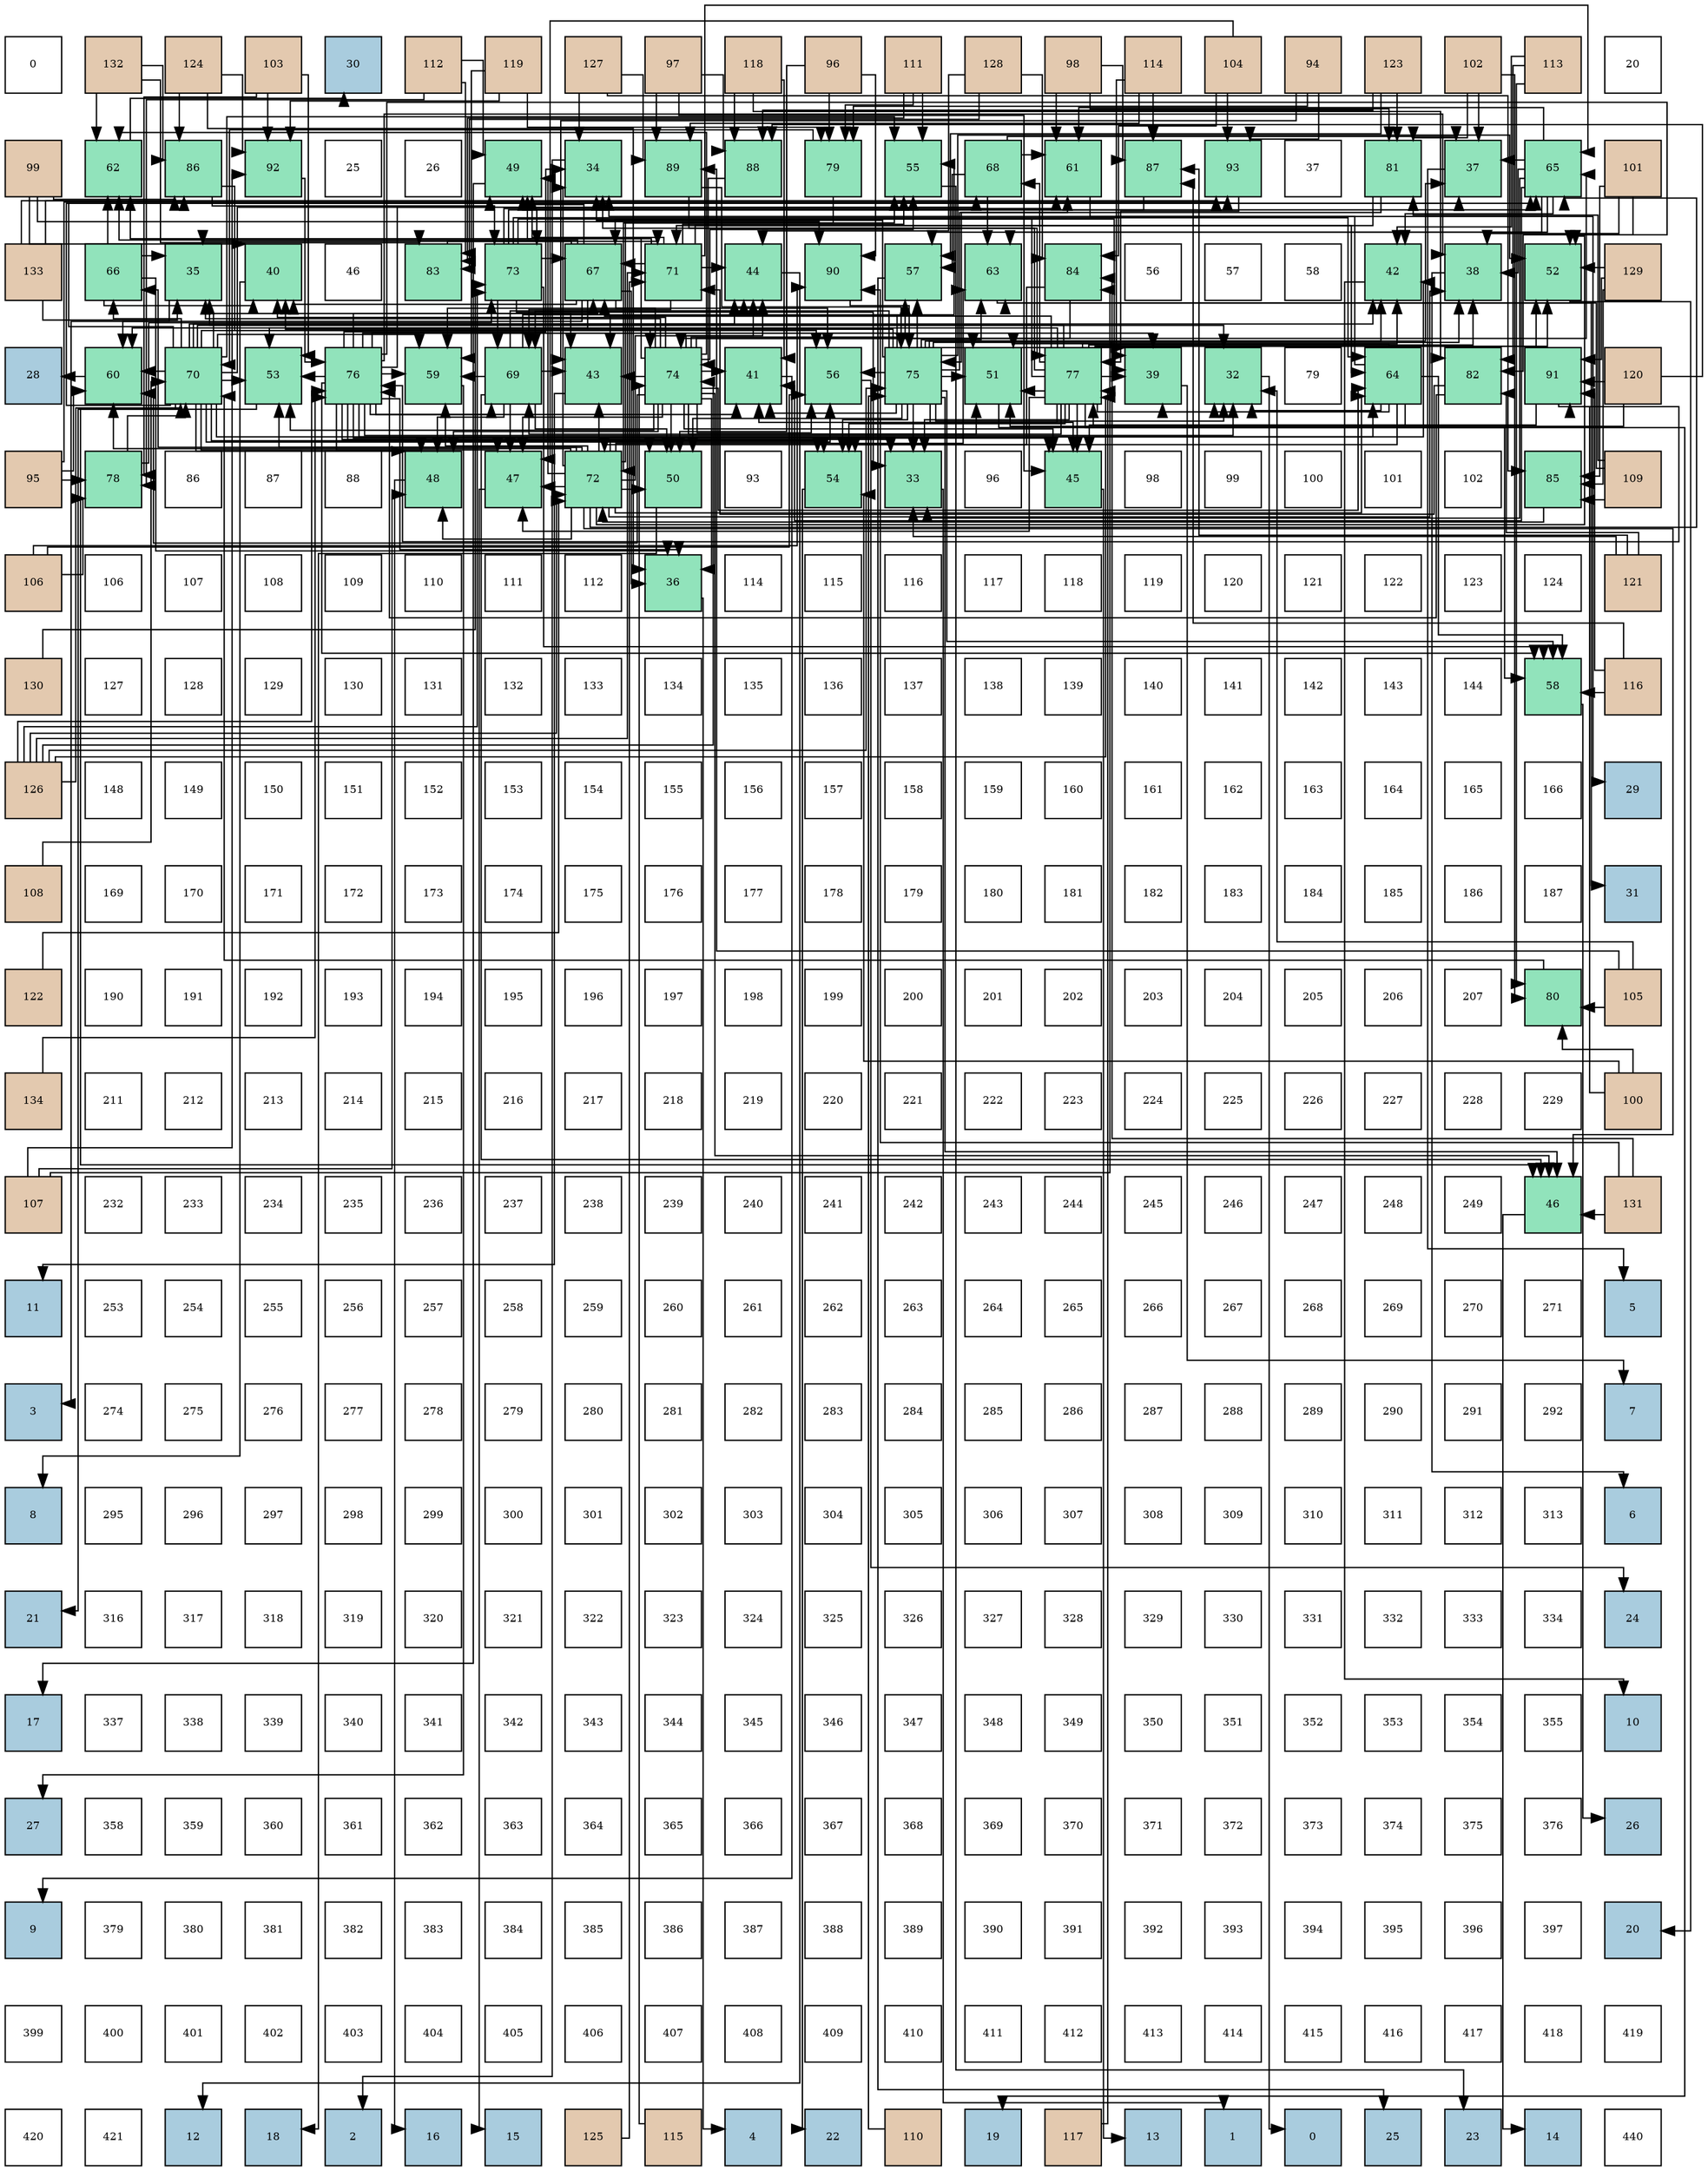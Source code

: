 digraph layout{
 rankdir=TB;
 splines=ortho;
 node [style=filled shape=square fixedsize=true width=0.6];
0[label="0", fontsize=8, fillcolor="#ffffff"];
1[label="132", fontsize=8, fillcolor="#e3c9af"];
2[label="124", fontsize=8, fillcolor="#e3c9af"];
3[label="103", fontsize=8, fillcolor="#e3c9af"];
4[label="30", fontsize=8, fillcolor="#a9ccde"];
5[label="112", fontsize=8, fillcolor="#e3c9af"];
6[label="119", fontsize=8, fillcolor="#e3c9af"];
7[label="127", fontsize=8, fillcolor="#e3c9af"];
8[label="97", fontsize=8, fillcolor="#e3c9af"];
9[label="118", fontsize=8, fillcolor="#e3c9af"];
10[label="96", fontsize=8, fillcolor="#e3c9af"];
11[label="111", fontsize=8, fillcolor="#e3c9af"];
12[label="128", fontsize=8, fillcolor="#e3c9af"];
13[label="98", fontsize=8, fillcolor="#e3c9af"];
14[label="114", fontsize=8, fillcolor="#e3c9af"];
15[label="104", fontsize=8, fillcolor="#e3c9af"];
16[label="94", fontsize=8, fillcolor="#e3c9af"];
17[label="123", fontsize=8, fillcolor="#e3c9af"];
18[label="102", fontsize=8, fillcolor="#e3c9af"];
19[label="113", fontsize=8, fillcolor="#e3c9af"];
20[label="20", fontsize=8, fillcolor="#ffffff"];
21[label="99", fontsize=8, fillcolor="#e3c9af"];
22[label="62", fontsize=8, fillcolor="#91e3bb"];
23[label="86", fontsize=8, fillcolor="#91e3bb"];
24[label="92", fontsize=8, fillcolor="#91e3bb"];
25[label="25", fontsize=8, fillcolor="#ffffff"];
26[label="26", fontsize=8, fillcolor="#ffffff"];
27[label="49", fontsize=8, fillcolor="#91e3bb"];
28[label="34", fontsize=8, fillcolor="#91e3bb"];
29[label="89", fontsize=8, fillcolor="#91e3bb"];
30[label="88", fontsize=8, fillcolor="#91e3bb"];
31[label="79", fontsize=8, fillcolor="#91e3bb"];
32[label="55", fontsize=8, fillcolor="#91e3bb"];
33[label="68", fontsize=8, fillcolor="#91e3bb"];
34[label="61", fontsize=8, fillcolor="#91e3bb"];
35[label="87", fontsize=8, fillcolor="#91e3bb"];
36[label="93", fontsize=8, fillcolor="#91e3bb"];
37[label="37", fontsize=8, fillcolor="#ffffff"];
38[label="81", fontsize=8, fillcolor="#91e3bb"];
39[label="37", fontsize=8, fillcolor="#91e3bb"];
40[label="65", fontsize=8, fillcolor="#91e3bb"];
41[label="101", fontsize=8, fillcolor="#e3c9af"];
42[label="133", fontsize=8, fillcolor="#e3c9af"];
43[label="66", fontsize=8, fillcolor="#91e3bb"];
44[label="35", fontsize=8, fillcolor="#91e3bb"];
45[label="40", fontsize=8, fillcolor="#91e3bb"];
46[label="46", fontsize=8, fillcolor="#ffffff"];
47[label="83", fontsize=8, fillcolor="#91e3bb"];
48[label="73", fontsize=8, fillcolor="#91e3bb"];
49[label="67", fontsize=8, fillcolor="#91e3bb"];
50[label="71", fontsize=8, fillcolor="#91e3bb"];
51[label="44", fontsize=8, fillcolor="#91e3bb"];
52[label="90", fontsize=8, fillcolor="#91e3bb"];
53[label="57", fontsize=8, fillcolor="#91e3bb"];
54[label="63", fontsize=8, fillcolor="#91e3bb"];
55[label="84", fontsize=8, fillcolor="#91e3bb"];
56[label="56", fontsize=8, fillcolor="#ffffff"];
57[label="57", fontsize=8, fillcolor="#ffffff"];
58[label="58", fontsize=8, fillcolor="#ffffff"];
59[label="42", fontsize=8, fillcolor="#91e3bb"];
60[label="38", fontsize=8, fillcolor="#91e3bb"];
61[label="52", fontsize=8, fillcolor="#91e3bb"];
62[label="129", fontsize=8, fillcolor="#e3c9af"];
63[label="28", fontsize=8, fillcolor="#a9ccde"];
64[label="60", fontsize=8, fillcolor="#91e3bb"];
65[label="70", fontsize=8, fillcolor="#91e3bb"];
66[label="53", fontsize=8, fillcolor="#91e3bb"];
67[label="76", fontsize=8, fillcolor="#91e3bb"];
68[label="59", fontsize=8, fillcolor="#91e3bb"];
69[label="69", fontsize=8, fillcolor="#91e3bb"];
70[label="43", fontsize=8, fillcolor="#91e3bb"];
71[label="74", fontsize=8, fillcolor="#91e3bb"];
72[label="41", fontsize=8, fillcolor="#91e3bb"];
73[label="56", fontsize=8, fillcolor="#91e3bb"];
74[label="75", fontsize=8, fillcolor="#91e3bb"];
75[label="51", fontsize=8, fillcolor="#91e3bb"];
76[label="77", fontsize=8, fillcolor="#91e3bb"];
77[label="39", fontsize=8, fillcolor="#91e3bb"];
78[label="32", fontsize=8, fillcolor="#91e3bb"];
79[label="79", fontsize=8, fillcolor="#ffffff"];
80[label="64", fontsize=8, fillcolor="#91e3bb"];
81[label="82", fontsize=8, fillcolor="#91e3bb"];
82[label="91", fontsize=8, fillcolor="#91e3bb"];
83[label="120", fontsize=8, fillcolor="#e3c9af"];
84[label="95", fontsize=8, fillcolor="#e3c9af"];
85[label="78", fontsize=8, fillcolor="#91e3bb"];
86[label="86", fontsize=8, fillcolor="#ffffff"];
87[label="87", fontsize=8, fillcolor="#ffffff"];
88[label="88", fontsize=8, fillcolor="#ffffff"];
89[label="48", fontsize=8, fillcolor="#91e3bb"];
90[label="47", fontsize=8, fillcolor="#91e3bb"];
91[label="72", fontsize=8, fillcolor="#91e3bb"];
92[label="50", fontsize=8, fillcolor="#91e3bb"];
93[label="93", fontsize=8, fillcolor="#ffffff"];
94[label="54", fontsize=8, fillcolor="#91e3bb"];
95[label="33", fontsize=8, fillcolor="#91e3bb"];
96[label="96", fontsize=8, fillcolor="#ffffff"];
97[label="45", fontsize=8, fillcolor="#91e3bb"];
98[label="98", fontsize=8, fillcolor="#ffffff"];
99[label="99", fontsize=8, fillcolor="#ffffff"];
100[label="100", fontsize=8, fillcolor="#ffffff"];
101[label="101", fontsize=8, fillcolor="#ffffff"];
102[label="102", fontsize=8, fillcolor="#ffffff"];
103[label="85", fontsize=8, fillcolor="#91e3bb"];
104[label="109", fontsize=8, fillcolor="#e3c9af"];
105[label="106", fontsize=8, fillcolor="#e3c9af"];
106[label="106", fontsize=8, fillcolor="#ffffff"];
107[label="107", fontsize=8, fillcolor="#ffffff"];
108[label="108", fontsize=8, fillcolor="#ffffff"];
109[label="109", fontsize=8, fillcolor="#ffffff"];
110[label="110", fontsize=8, fillcolor="#ffffff"];
111[label="111", fontsize=8, fillcolor="#ffffff"];
112[label="112", fontsize=8, fillcolor="#ffffff"];
113[label="36", fontsize=8, fillcolor="#91e3bb"];
114[label="114", fontsize=8, fillcolor="#ffffff"];
115[label="115", fontsize=8, fillcolor="#ffffff"];
116[label="116", fontsize=8, fillcolor="#ffffff"];
117[label="117", fontsize=8, fillcolor="#ffffff"];
118[label="118", fontsize=8, fillcolor="#ffffff"];
119[label="119", fontsize=8, fillcolor="#ffffff"];
120[label="120", fontsize=8, fillcolor="#ffffff"];
121[label="121", fontsize=8, fillcolor="#ffffff"];
122[label="122", fontsize=8, fillcolor="#ffffff"];
123[label="123", fontsize=8, fillcolor="#ffffff"];
124[label="124", fontsize=8, fillcolor="#ffffff"];
125[label="121", fontsize=8, fillcolor="#e3c9af"];
126[label="130", fontsize=8, fillcolor="#e3c9af"];
127[label="127", fontsize=8, fillcolor="#ffffff"];
128[label="128", fontsize=8, fillcolor="#ffffff"];
129[label="129", fontsize=8, fillcolor="#ffffff"];
130[label="130", fontsize=8, fillcolor="#ffffff"];
131[label="131", fontsize=8, fillcolor="#ffffff"];
132[label="132", fontsize=8, fillcolor="#ffffff"];
133[label="133", fontsize=8, fillcolor="#ffffff"];
134[label="134", fontsize=8, fillcolor="#ffffff"];
135[label="135", fontsize=8, fillcolor="#ffffff"];
136[label="136", fontsize=8, fillcolor="#ffffff"];
137[label="137", fontsize=8, fillcolor="#ffffff"];
138[label="138", fontsize=8, fillcolor="#ffffff"];
139[label="139", fontsize=8, fillcolor="#ffffff"];
140[label="140", fontsize=8, fillcolor="#ffffff"];
141[label="141", fontsize=8, fillcolor="#ffffff"];
142[label="142", fontsize=8, fillcolor="#ffffff"];
143[label="143", fontsize=8, fillcolor="#ffffff"];
144[label="144", fontsize=8, fillcolor="#ffffff"];
145[label="58", fontsize=8, fillcolor="#91e3bb"];
146[label="116", fontsize=8, fillcolor="#e3c9af"];
147[label="126", fontsize=8, fillcolor="#e3c9af"];
148[label="148", fontsize=8, fillcolor="#ffffff"];
149[label="149", fontsize=8, fillcolor="#ffffff"];
150[label="150", fontsize=8, fillcolor="#ffffff"];
151[label="151", fontsize=8, fillcolor="#ffffff"];
152[label="152", fontsize=8, fillcolor="#ffffff"];
153[label="153", fontsize=8, fillcolor="#ffffff"];
154[label="154", fontsize=8, fillcolor="#ffffff"];
155[label="155", fontsize=8, fillcolor="#ffffff"];
156[label="156", fontsize=8, fillcolor="#ffffff"];
157[label="157", fontsize=8, fillcolor="#ffffff"];
158[label="158", fontsize=8, fillcolor="#ffffff"];
159[label="159", fontsize=8, fillcolor="#ffffff"];
160[label="160", fontsize=8, fillcolor="#ffffff"];
161[label="161", fontsize=8, fillcolor="#ffffff"];
162[label="162", fontsize=8, fillcolor="#ffffff"];
163[label="163", fontsize=8, fillcolor="#ffffff"];
164[label="164", fontsize=8, fillcolor="#ffffff"];
165[label="165", fontsize=8, fillcolor="#ffffff"];
166[label="166", fontsize=8, fillcolor="#ffffff"];
167[label="29", fontsize=8, fillcolor="#a9ccde"];
168[label="108", fontsize=8, fillcolor="#e3c9af"];
169[label="169", fontsize=8, fillcolor="#ffffff"];
170[label="170", fontsize=8, fillcolor="#ffffff"];
171[label="171", fontsize=8, fillcolor="#ffffff"];
172[label="172", fontsize=8, fillcolor="#ffffff"];
173[label="173", fontsize=8, fillcolor="#ffffff"];
174[label="174", fontsize=8, fillcolor="#ffffff"];
175[label="175", fontsize=8, fillcolor="#ffffff"];
176[label="176", fontsize=8, fillcolor="#ffffff"];
177[label="177", fontsize=8, fillcolor="#ffffff"];
178[label="178", fontsize=8, fillcolor="#ffffff"];
179[label="179", fontsize=8, fillcolor="#ffffff"];
180[label="180", fontsize=8, fillcolor="#ffffff"];
181[label="181", fontsize=8, fillcolor="#ffffff"];
182[label="182", fontsize=8, fillcolor="#ffffff"];
183[label="183", fontsize=8, fillcolor="#ffffff"];
184[label="184", fontsize=8, fillcolor="#ffffff"];
185[label="185", fontsize=8, fillcolor="#ffffff"];
186[label="186", fontsize=8, fillcolor="#ffffff"];
187[label="187", fontsize=8, fillcolor="#ffffff"];
188[label="31", fontsize=8, fillcolor="#a9ccde"];
189[label="122", fontsize=8, fillcolor="#e3c9af"];
190[label="190", fontsize=8, fillcolor="#ffffff"];
191[label="191", fontsize=8, fillcolor="#ffffff"];
192[label="192", fontsize=8, fillcolor="#ffffff"];
193[label="193", fontsize=8, fillcolor="#ffffff"];
194[label="194", fontsize=8, fillcolor="#ffffff"];
195[label="195", fontsize=8, fillcolor="#ffffff"];
196[label="196", fontsize=8, fillcolor="#ffffff"];
197[label="197", fontsize=8, fillcolor="#ffffff"];
198[label="198", fontsize=8, fillcolor="#ffffff"];
199[label="199", fontsize=8, fillcolor="#ffffff"];
200[label="200", fontsize=8, fillcolor="#ffffff"];
201[label="201", fontsize=8, fillcolor="#ffffff"];
202[label="202", fontsize=8, fillcolor="#ffffff"];
203[label="203", fontsize=8, fillcolor="#ffffff"];
204[label="204", fontsize=8, fillcolor="#ffffff"];
205[label="205", fontsize=8, fillcolor="#ffffff"];
206[label="206", fontsize=8, fillcolor="#ffffff"];
207[label="207", fontsize=8, fillcolor="#ffffff"];
208[label="80", fontsize=8, fillcolor="#91e3bb"];
209[label="105", fontsize=8, fillcolor="#e3c9af"];
210[label="134", fontsize=8, fillcolor="#e3c9af"];
211[label="211", fontsize=8, fillcolor="#ffffff"];
212[label="212", fontsize=8, fillcolor="#ffffff"];
213[label="213", fontsize=8, fillcolor="#ffffff"];
214[label="214", fontsize=8, fillcolor="#ffffff"];
215[label="215", fontsize=8, fillcolor="#ffffff"];
216[label="216", fontsize=8, fillcolor="#ffffff"];
217[label="217", fontsize=8, fillcolor="#ffffff"];
218[label="218", fontsize=8, fillcolor="#ffffff"];
219[label="219", fontsize=8, fillcolor="#ffffff"];
220[label="220", fontsize=8, fillcolor="#ffffff"];
221[label="221", fontsize=8, fillcolor="#ffffff"];
222[label="222", fontsize=8, fillcolor="#ffffff"];
223[label="223", fontsize=8, fillcolor="#ffffff"];
224[label="224", fontsize=8, fillcolor="#ffffff"];
225[label="225", fontsize=8, fillcolor="#ffffff"];
226[label="226", fontsize=8, fillcolor="#ffffff"];
227[label="227", fontsize=8, fillcolor="#ffffff"];
228[label="228", fontsize=8, fillcolor="#ffffff"];
229[label="229", fontsize=8, fillcolor="#ffffff"];
230[label="100", fontsize=8, fillcolor="#e3c9af"];
231[label="107", fontsize=8, fillcolor="#e3c9af"];
232[label="232", fontsize=8, fillcolor="#ffffff"];
233[label="233", fontsize=8, fillcolor="#ffffff"];
234[label="234", fontsize=8, fillcolor="#ffffff"];
235[label="235", fontsize=8, fillcolor="#ffffff"];
236[label="236", fontsize=8, fillcolor="#ffffff"];
237[label="237", fontsize=8, fillcolor="#ffffff"];
238[label="238", fontsize=8, fillcolor="#ffffff"];
239[label="239", fontsize=8, fillcolor="#ffffff"];
240[label="240", fontsize=8, fillcolor="#ffffff"];
241[label="241", fontsize=8, fillcolor="#ffffff"];
242[label="242", fontsize=8, fillcolor="#ffffff"];
243[label="243", fontsize=8, fillcolor="#ffffff"];
244[label="244", fontsize=8, fillcolor="#ffffff"];
245[label="245", fontsize=8, fillcolor="#ffffff"];
246[label="246", fontsize=8, fillcolor="#ffffff"];
247[label="247", fontsize=8, fillcolor="#ffffff"];
248[label="248", fontsize=8, fillcolor="#ffffff"];
249[label="249", fontsize=8, fillcolor="#ffffff"];
250[label="46", fontsize=8, fillcolor="#91e3bb"];
251[label="131", fontsize=8, fillcolor="#e3c9af"];
252[label="11", fontsize=8, fillcolor="#a9ccde"];
253[label="253", fontsize=8, fillcolor="#ffffff"];
254[label="254", fontsize=8, fillcolor="#ffffff"];
255[label="255", fontsize=8, fillcolor="#ffffff"];
256[label="256", fontsize=8, fillcolor="#ffffff"];
257[label="257", fontsize=8, fillcolor="#ffffff"];
258[label="258", fontsize=8, fillcolor="#ffffff"];
259[label="259", fontsize=8, fillcolor="#ffffff"];
260[label="260", fontsize=8, fillcolor="#ffffff"];
261[label="261", fontsize=8, fillcolor="#ffffff"];
262[label="262", fontsize=8, fillcolor="#ffffff"];
263[label="263", fontsize=8, fillcolor="#ffffff"];
264[label="264", fontsize=8, fillcolor="#ffffff"];
265[label="265", fontsize=8, fillcolor="#ffffff"];
266[label="266", fontsize=8, fillcolor="#ffffff"];
267[label="267", fontsize=8, fillcolor="#ffffff"];
268[label="268", fontsize=8, fillcolor="#ffffff"];
269[label="269", fontsize=8, fillcolor="#ffffff"];
270[label="270", fontsize=8, fillcolor="#ffffff"];
271[label="271", fontsize=8, fillcolor="#ffffff"];
272[label="5", fontsize=8, fillcolor="#a9ccde"];
273[label="3", fontsize=8, fillcolor="#a9ccde"];
274[label="274", fontsize=8, fillcolor="#ffffff"];
275[label="275", fontsize=8, fillcolor="#ffffff"];
276[label="276", fontsize=8, fillcolor="#ffffff"];
277[label="277", fontsize=8, fillcolor="#ffffff"];
278[label="278", fontsize=8, fillcolor="#ffffff"];
279[label="279", fontsize=8, fillcolor="#ffffff"];
280[label="280", fontsize=8, fillcolor="#ffffff"];
281[label="281", fontsize=8, fillcolor="#ffffff"];
282[label="282", fontsize=8, fillcolor="#ffffff"];
283[label="283", fontsize=8, fillcolor="#ffffff"];
284[label="284", fontsize=8, fillcolor="#ffffff"];
285[label="285", fontsize=8, fillcolor="#ffffff"];
286[label="286", fontsize=8, fillcolor="#ffffff"];
287[label="287", fontsize=8, fillcolor="#ffffff"];
288[label="288", fontsize=8, fillcolor="#ffffff"];
289[label="289", fontsize=8, fillcolor="#ffffff"];
290[label="290", fontsize=8, fillcolor="#ffffff"];
291[label="291", fontsize=8, fillcolor="#ffffff"];
292[label="292", fontsize=8, fillcolor="#ffffff"];
293[label="7", fontsize=8, fillcolor="#a9ccde"];
294[label="8", fontsize=8, fillcolor="#a9ccde"];
295[label="295", fontsize=8, fillcolor="#ffffff"];
296[label="296", fontsize=8, fillcolor="#ffffff"];
297[label="297", fontsize=8, fillcolor="#ffffff"];
298[label="298", fontsize=8, fillcolor="#ffffff"];
299[label="299", fontsize=8, fillcolor="#ffffff"];
300[label="300", fontsize=8, fillcolor="#ffffff"];
301[label="301", fontsize=8, fillcolor="#ffffff"];
302[label="302", fontsize=8, fillcolor="#ffffff"];
303[label="303", fontsize=8, fillcolor="#ffffff"];
304[label="304", fontsize=8, fillcolor="#ffffff"];
305[label="305", fontsize=8, fillcolor="#ffffff"];
306[label="306", fontsize=8, fillcolor="#ffffff"];
307[label="307", fontsize=8, fillcolor="#ffffff"];
308[label="308", fontsize=8, fillcolor="#ffffff"];
309[label="309", fontsize=8, fillcolor="#ffffff"];
310[label="310", fontsize=8, fillcolor="#ffffff"];
311[label="311", fontsize=8, fillcolor="#ffffff"];
312[label="312", fontsize=8, fillcolor="#ffffff"];
313[label="313", fontsize=8, fillcolor="#ffffff"];
314[label="6", fontsize=8, fillcolor="#a9ccde"];
315[label="21", fontsize=8, fillcolor="#a9ccde"];
316[label="316", fontsize=8, fillcolor="#ffffff"];
317[label="317", fontsize=8, fillcolor="#ffffff"];
318[label="318", fontsize=8, fillcolor="#ffffff"];
319[label="319", fontsize=8, fillcolor="#ffffff"];
320[label="320", fontsize=8, fillcolor="#ffffff"];
321[label="321", fontsize=8, fillcolor="#ffffff"];
322[label="322", fontsize=8, fillcolor="#ffffff"];
323[label="323", fontsize=8, fillcolor="#ffffff"];
324[label="324", fontsize=8, fillcolor="#ffffff"];
325[label="325", fontsize=8, fillcolor="#ffffff"];
326[label="326", fontsize=8, fillcolor="#ffffff"];
327[label="327", fontsize=8, fillcolor="#ffffff"];
328[label="328", fontsize=8, fillcolor="#ffffff"];
329[label="329", fontsize=8, fillcolor="#ffffff"];
330[label="330", fontsize=8, fillcolor="#ffffff"];
331[label="331", fontsize=8, fillcolor="#ffffff"];
332[label="332", fontsize=8, fillcolor="#ffffff"];
333[label="333", fontsize=8, fillcolor="#ffffff"];
334[label="334", fontsize=8, fillcolor="#ffffff"];
335[label="24", fontsize=8, fillcolor="#a9ccde"];
336[label="17", fontsize=8, fillcolor="#a9ccde"];
337[label="337", fontsize=8, fillcolor="#ffffff"];
338[label="338", fontsize=8, fillcolor="#ffffff"];
339[label="339", fontsize=8, fillcolor="#ffffff"];
340[label="340", fontsize=8, fillcolor="#ffffff"];
341[label="341", fontsize=8, fillcolor="#ffffff"];
342[label="342", fontsize=8, fillcolor="#ffffff"];
343[label="343", fontsize=8, fillcolor="#ffffff"];
344[label="344", fontsize=8, fillcolor="#ffffff"];
345[label="345", fontsize=8, fillcolor="#ffffff"];
346[label="346", fontsize=8, fillcolor="#ffffff"];
347[label="347", fontsize=8, fillcolor="#ffffff"];
348[label="348", fontsize=8, fillcolor="#ffffff"];
349[label="349", fontsize=8, fillcolor="#ffffff"];
350[label="350", fontsize=8, fillcolor="#ffffff"];
351[label="351", fontsize=8, fillcolor="#ffffff"];
352[label="352", fontsize=8, fillcolor="#ffffff"];
353[label="353", fontsize=8, fillcolor="#ffffff"];
354[label="354", fontsize=8, fillcolor="#ffffff"];
355[label="355", fontsize=8, fillcolor="#ffffff"];
356[label="10", fontsize=8, fillcolor="#a9ccde"];
357[label="27", fontsize=8, fillcolor="#a9ccde"];
358[label="358", fontsize=8, fillcolor="#ffffff"];
359[label="359", fontsize=8, fillcolor="#ffffff"];
360[label="360", fontsize=8, fillcolor="#ffffff"];
361[label="361", fontsize=8, fillcolor="#ffffff"];
362[label="362", fontsize=8, fillcolor="#ffffff"];
363[label="363", fontsize=8, fillcolor="#ffffff"];
364[label="364", fontsize=8, fillcolor="#ffffff"];
365[label="365", fontsize=8, fillcolor="#ffffff"];
366[label="366", fontsize=8, fillcolor="#ffffff"];
367[label="367", fontsize=8, fillcolor="#ffffff"];
368[label="368", fontsize=8, fillcolor="#ffffff"];
369[label="369", fontsize=8, fillcolor="#ffffff"];
370[label="370", fontsize=8, fillcolor="#ffffff"];
371[label="371", fontsize=8, fillcolor="#ffffff"];
372[label="372", fontsize=8, fillcolor="#ffffff"];
373[label="373", fontsize=8, fillcolor="#ffffff"];
374[label="374", fontsize=8, fillcolor="#ffffff"];
375[label="375", fontsize=8, fillcolor="#ffffff"];
376[label="376", fontsize=8, fillcolor="#ffffff"];
377[label="26", fontsize=8, fillcolor="#a9ccde"];
378[label="9", fontsize=8, fillcolor="#a9ccde"];
379[label="379", fontsize=8, fillcolor="#ffffff"];
380[label="380", fontsize=8, fillcolor="#ffffff"];
381[label="381", fontsize=8, fillcolor="#ffffff"];
382[label="382", fontsize=8, fillcolor="#ffffff"];
383[label="383", fontsize=8, fillcolor="#ffffff"];
384[label="384", fontsize=8, fillcolor="#ffffff"];
385[label="385", fontsize=8, fillcolor="#ffffff"];
386[label="386", fontsize=8, fillcolor="#ffffff"];
387[label="387", fontsize=8, fillcolor="#ffffff"];
388[label="388", fontsize=8, fillcolor="#ffffff"];
389[label="389", fontsize=8, fillcolor="#ffffff"];
390[label="390", fontsize=8, fillcolor="#ffffff"];
391[label="391", fontsize=8, fillcolor="#ffffff"];
392[label="392", fontsize=8, fillcolor="#ffffff"];
393[label="393", fontsize=8, fillcolor="#ffffff"];
394[label="394", fontsize=8, fillcolor="#ffffff"];
395[label="395", fontsize=8, fillcolor="#ffffff"];
396[label="396", fontsize=8, fillcolor="#ffffff"];
397[label="397", fontsize=8, fillcolor="#ffffff"];
398[label="20", fontsize=8, fillcolor="#a9ccde"];
399[label="399", fontsize=8, fillcolor="#ffffff"];
400[label="400", fontsize=8, fillcolor="#ffffff"];
401[label="401", fontsize=8, fillcolor="#ffffff"];
402[label="402", fontsize=8, fillcolor="#ffffff"];
403[label="403", fontsize=8, fillcolor="#ffffff"];
404[label="404", fontsize=8, fillcolor="#ffffff"];
405[label="405", fontsize=8, fillcolor="#ffffff"];
406[label="406", fontsize=8, fillcolor="#ffffff"];
407[label="407", fontsize=8, fillcolor="#ffffff"];
408[label="408", fontsize=8, fillcolor="#ffffff"];
409[label="409", fontsize=8, fillcolor="#ffffff"];
410[label="410", fontsize=8, fillcolor="#ffffff"];
411[label="411", fontsize=8, fillcolor="#ffffff"];
412[label="412", fontsize=8, fillcolor="#ffffff"];
413[label="413", fontsize=8, fillcolor="#ffffff"];
414[label="414", fontsize=8, fillcolor="#ffffff"];
415[label="415", fontsize=8, fillcolor="#ffffff"];
416[label="416", fontsize=8, fillcolor="#ffffff"];
417[label="417", fontsize=8, fillcolor="#ffffff"];
418[label="418", fontsize=8, fillcolor="#ffffff"];
419[label="419", fontsize=8, fillcolor="#ffffff"];
420[label="420", fontsize=8, fillcolor="#ffffff"];
421[label="421", fontsize=8, fillcolor="#ffffff"];
422[label="12", fontsize=8, fillcolor="#a9ccde"];
423[label="18", fontsize=8, fillcolor="#a9ccde"];
424[label="2", fontsize=8, fillcolor="#a9ccde"];
425[label="16", fontsize=8, fillcolor="#a9ccde"];
426[label="15", fontsize=8, fillcolor="#a9ccde"];
427[label="125", fontsize=8, fillcolor="#e3c9af"];
428[label="115", fontsize=8, fillcolor="#e3c9af"];
429[label="4", fontsize=8, fillcolor="#a9ccde"];
430[label="22", fontsize=8, fillcolor="#a9ccde"];
431[label="110", fontsize=8, fillcolor="#e3c9af"];
432[label="19", fontsize=8, fillcolor="#a9ccde"];
433[label="117", fontsize=8, fillcolor="#e3c9af"];
434[label="13", fontsize=8, fillcolor="#a9ccde"];
435[label="1", fontsize=8, fillcolor="#a9ccde"];
436[label="0", fontsize=8, fillcolor="#a9ccde"];
437[label="25", fontsize=8, fillcolor="#a9ccde"];
438[label="23", fontsize=8, fillcolor="#a9ccde"];
439[label="14", fontsize=8, fillcolor="#a9ccde"];
440[label="440", fontsize=8, fillcolor="#ffffff"];
edge [constraint=false, style=vis];78 -> 436;
95 -> 435;
28 -> 424;
44 -> 273;
113 -> 429;
39 -> 272;
60 -> 314;
77 -> 293;
45 -> 294;
72 -> 378;
59 -> 356;
70 -> 252;
51 -> 422;
97 -> 434;
250 -> 439;
90 -> 426;
89 -> 425;
27 -> 336;
92 -> 423;
75 -> 432;
61 -> 398;
66 -> 315;
94 -> 430;
32 -> 438;
73 -> 335;
53 -> 437;
145 -> 377;
68 -> 357;
64 -> 63;
34 -> 167;
22 -> 4;
54 -> 188;
80 -> 78;
80 -> 28;
80 -> 77;
80 -> 97;
80 -> 75;
80 -> 61;
80 -> 94;
80 -> 145;
40 -> 95;
40 -> 39;
40 -> 60;
40 -> 72;
40 -> 59;
40 -> 53;
40 -> 34;
40 -> 54;
43 -> 44;
43 -> 113;
43 -> 45;
43 -> 22;
49 -> 44;
49 -> 113;
49 -> 45;
49 -> 27;
49 -> 66;
49 -> 73;
49 -> 64;
49 -> 22;
33 -> 39;
33 -> 53;
33 -> 34;
33 -> 54;
69 -> 70;
69 -> 51;
69 -> 250;
69 -> 90;
69 -> 89;
69 -> 92;
69 -> 32;
69 -> 68;
65 -> 78;
65 -> 39;
65 -> 59;
65 -> 70;
65 -> 51;
65 -> 250;
65 -> 90;
65 -> 89;
65 -> 27;
65 -> 92;
65 -> 66;
65 -> 94;
65 -> 32;
65 -> 73;
65 -> 68;
65 -> 64;
65 -> 80;
65 -> 40;
65 -> 43;
50 -> 51;
50 -> 27;
50 -> 32;
50 -> 22;
50 -> 80;
50 -> 40;
50 -> 49;
50 -> 69;
91 -> 28;
91 -> 60;
91 -> 70;
91 -> 51;
91 -> 250;
91 -> 90;
91 -> 89;
91 -> 27;
91 -> 92;
91 -> 61;
91 -> 66;
91 -> 32;
91 -> 73;
91 -> 68;
91 -> 64;
91 -> 54;
91 -> 80;
91 -> 40;
91 -> 43;
48 -> 95;
48 -> 77;
48 -> 145;
48 -> 34;
48 -> 80;
48 -> 40;
48 -> 49;
48 -> 69;
71 -> 44;
71 -> 113;
71 -> 45;
71 -> 72;
71 -> 70;
71 -> 51;
71 -> 97;
71 -> 250;
71 -> 90;
71 -> 89;
71 -> 27;
71 -> 92;
71 -> 75;
71 -> 66;
71 -> 32;
71 -> 73;
71 -> 53;
71 -> 68;
71 -> 64;
71 -> 22;
71 -> 80;
71 -> 40;
74 -> 78;
74 -> 95;
74 -> 28;
74 -> 39;
74 -> 60;
74 -> 77;
74 -> 45;
74 -> 72;
74 -> 59;
74 -> 97;
74 -> 250;
74 -> 92;
74 -> 75;
74 -> 61;
74 -> 94;
74 -> 73;
74 -> 53;
74 -> 145;
74 -> 34;
74 -> 54;
74 -> 49;
74 -> 69;
67 -> 78;
67 -> 95;
67 -> 28;
67 -> 113;
67 -> 60;
67 -> 77;
67 -> 72;
67 -> 59;
67 -> 97;
67 -> 89;
67 -> 75;
67 -> 61;
67 -> 66;
67 -> 94;
67 -> 145;
67 -> 68;
67 -> 49;
67 -> 33;
67 -> 69;
76 -> 78;
76 -> 95;
76 -> 28;
76 -> 44;
76 -> 60;
76 -> 77;
76 -> 72;
76 -> 59;
76 -> 70;
76 -> 97;
76 -> 90;
76 -> 75;
76 -> 61;
76 -> 94;
76 -> 145;
76 -> 64;
76 -> 49;
76 -> 33;
76 -> 69;
85 -> 65;
85 -> 48;
31 -> 65;
31 -> 91;
208 -> 65;
38 -> 50;
38 -> 74;
81 -> 50;
81 -> 67;
47 -> 50;
55 -> 91;
55 -> 71;
103 -> 91;
23 -> 48;
23 -> 71;
35 -> 48;
30 -> 71;
29 -> 74;
29 -> 76;
52 -> 74;
82 -> 67;
82 -> 76;
24 -> 67;
36 -> 76;
16 -> 70;
16 -> 31;
16 -> 36;
84 -> 64;
84 -> 85;
84 -> 36;
10 -> 92;
10 -> 31;
10 -> 52;
8 -> 97;
8 -> 30;
8 -> 29;
13 -> 34;
13 -> 38;
13 -> 35;
21 -> 45;
21 -> 23;
21 -> 52;
230 -> 94;
230 -> 208;
230 -> 82;
41 -> 60;
41 -> 81;
41 -> 103;
18 -> 39;
18 -> 208;
18 -> 38;
3 -> 66;
3 -> 85;
3 -> 24;
15 -> 90;
15 -> 55;
15 -> 36;
209 -> 78;
209 -> 208;
209 -> 29;
105 -> 73;
105 -> 85;
105 -> 52;
231 -> 89;
231 -> 55;
231 -> 24;
168 -> 65;
104 -> 54;
104 -> 38;
104 -> 103;
431 -> 74;
11 -> 32;
11 -> 31;
11 -> 47;
5 -> 27;
5 -> 85;
5 -> 47;
19 -> 59;
19 -> 208;
19 -> 81;
14 -> 77;
14 -> 35;
14 -> 29;
428 -> 71;
146 -> 145;
146 -> 35;
146 -> 82;
433 -> 76;
9 -> 72;
9 -> 81;
9 -> 30;
6 -> 68;
6 -> 31;
6 -> 24;
83 -> 75;
83 -> 30;
83 -> 82;
125 -> 95;
125 -> 81;
125 -> 35;
189 -> 91;
17 -> 53;
17 -> 38;
17 -> 30;
2 -> 113;
2 -> 23;
2 -> 24;
427 -> 50;
147 -> 65;
147 -> 50;
147 -> 91;
147 -> 48;
147 -> 71;
147 -> 74;
147 -> 67;
147 -> 76;
7 -> 28;
7 -> 103;
7 -> 29;
12 -> 51;
12 -> 47;
12 -> 55;
62 -> 61;
62 -> 103;
62 -> 82;
126 -> 48;
251 -> 250;
251 -> 55;
251 -> 52;
1 -> 22;
1 -> 47;
1 -> 23;
42 -> 44;
42 -> 23;
42 -> 36;
210 -> 67;
edge [constraint=true, style=invis];
0 -> 21 -> 42 -> 63 -> 84 -> 105 -> 126 -> 147 -> 168 -> 189 -> 210 -> 231 -> 252 -> 273 -> 294 -> 315 -> 336 -> 357 -> 378 -> 399 -> 420;
1 -> 22 -> 43 -> 64 -> 85 -> 106 -> 127 -> 148 -> 169 -> 190 -> 211 -> 232 -> 253 -> 274 -> 295 -> 316 -> 337 -> 358 -> 379 -> 400 -> 421;
2 -> 23 -> 44 -> 65 -> 86 -> 107 -> 128 -> 149 -> 170 -> 191 -> 212 -> 233 -> 254 -> 275 -> 296 -> 317 -> 338 -> 359 -> 380 -> 401 -> 422;
3 -> 24 -> 45 -> 66 -> 87 -> 108 -> 129 -> 150 -> 171 -> 192 -> 213 -> 234 -> 255 -> 276 -> 297 -> 318 -> 339 -> 360 -> 381 -> 402 -> 423;
4 -> 25 -> 46 -> 67 -> 88 -> 109 -> 130 -> 151 -> 172 -> 193 -> 214 -> 235 -> 256 -> 277 -> 298 -> 319 -> 340 -> 361 -> 382 -> 403 -> 424;
5 -> 26 -> 47 -> 68 -> 89 -> 110 -> 131 -> 152 -> 173 -> 194 -> 215 -> 236 -> 257 -> 278 -> 299 -> 320 -> 341 -> 362 -> 383 -> 404 -> 425;
6 -> 27 -> 48 -> 69 -> 90 -> 111 -> 132 -> 153 -> 174 -> 195 -> 216 -> 237 -> 258 -> 279 -> 300 -> 321 -> 342 -> 363 -> 384 -> 405 -> 426;
7 -> 28 -> 49 -> 70 -> 91 -> 112 -> 133 -> 154 -> 175 -> 196 -> 217 -> 238 -> 259 -> 280 -> 301 -> 322 -> 343 -> 364 -> 385 -> 406 -> 427;
8 -> 29 -> 50 -> 71 -> 92 -> 113 -> 134 -> 155 -> 176 -> 197 -> 218 -> 239 -> 260 -> 281 -> 302 -> 323 -> 344 -> 365 -> 386 -> 407 -> 428;
9 -> 30 -> 51 -> 72 -> 93 -> 114 -> 135 -> 156 -> 177 -> 198 -> 219 -> 240 -> 261 -> 282 -> 303 -> 324 -> 345 -> 366 -> 387 -> 408 -> 429;
10 -> 31 -> 52 -> 73 -> 94 -> 115 -> 136 -> 157 -> 178 -> 199 -> 220 -> 241 -> 262 -> 283 -> 304 -> 325 -> 346 -> 367 -> 388 -> 409 -> 430;
11 -> 32 -> 53 -> 74 -> 95 -> 116 -> 137 -> 158 -> 179 -> 200 -> 221 -> 242 -> 263 -> 284 -> 305 -> 326 -> 347 -> 368 -> 389 -> 410 -> 431;
12 -> 33 -> 54 -> 75 -> 96 -> 117 -> 138 -> 159 -> 180 -> 201 -> 222 -> 243 -> 264 -> 285 -> 306 -> 327 -> 348 -> 369 -> 390 -> 411 -> 432;
13 -> 34 -> 55 -> 76 -> 97 -> 118 -> 139 -> 160 -> 181 -> 202 -> 223 -> 244 -> 265 -> 286 -> 307 -> 328 -> 349 -> 370 -> 391 -> 412 -> 433;
14 -> 35 -> 56 -> 77 -> 98 -> 119 -> 140 -> 161 -> 182 -> 203 -> 224 -> 245 -> 266 -> 287 -> 308 -> 329 -> 350 -> 371 -> 392 -> 413 -> 434;
15 -> 36 -> 57 -> 78 -> 99 -> 120 -> 141 -> 162 -> 183 -> 204 -> 225 -> 246 -> 267 -> 288 -> 309 -> 330 -> 351 -> 372 -> 393 -> 414 -> 435;
16 -> 37 -> 58 -> 79 -> 100 -> 121 -> 142 -> 163 -> 184 -> 205 -> 226 -> 247 -> 268 -> 289 -> 310 -> 331 -> 352 -> 373 -> 394 -> 415 -> 436;
17 -> 38 -> 59 -> 80 -> 101 -> 122 -> 143 -> 164 -> 185 -> 206 -> 227 -> 248 -> 269 -> 290 -> 311 -> 332 -> 353 -> 374 -> 395 -> 416 -> 437;
18 -> 39 -> 60 -> 81 -> 102 -> 123 -> 144 -> 165 -> 186 -> 207 -> 228 -> 249 -> 270 -> 291 -> 312 -> 333 -> 354 -> 375 -> 396 -> 417 -> 438;
19 -> 40 -> 61 -> 82 -> 103 -> 124 -> 145 -> 166 -> 187 -> 208 -> 229 -> 250 -> 271 -> 292 -> 313 -> 334 -> 355 -> 376 -> 397 -> 418 -> 439;
20 -> 41 -> 62 -> 83 -> 104 -> 125 -> 146 -> 167 -> 188 -> 209 -> 230 -> 251 -> 272 -> 293 -> 314 -> 335 -> 356 -> 377 -> 398 -> 419 -> 440;
rank = same {0 -> 1 -> 2 -> 3 -> 4 -> 5 -> 6 -> 7 -> 8 -> 9 -> 10 -> 11 -> 12 -> 13 -> 14 -> 15 -> 16 -> 17 -> 18 -> 19 -> 20};
rank = same {21 -> 22 -> 23 -> 24 -> 25 -> 26 -> 27 -> 28 -> 29 -> 30 -> 31 -> 32 -> 33 -> 34 -> 35 -> 36 -> 37 -> 38 -> 39 -> 40 -> 41};
rank = same {42 -> 43 -> 44 -> 45 -> 46 -> 47 -> 48 -> 49 -> 50 -> 51 -> 52 -> 53 -> 54 -> 55 -> 56 -> 57 -> 58 -> 59 -> 60 -> 61 -> 62};
rank = same {63 -> 64 -> 65 -> 66 -> 67 -> 68 -> 69 -> 70 -> 71 -> 72 -> 73 -> 74 -> 75 -> 76 -> 77 -> 78 -> 79 -> 80 -> 81 -> 82 -> 83};
rank = same {84 -> 85 -> 86 -> 87 -> 88 -> 89 -> 90 -> 91 -> 92 -> 93 -> 94 -> 95 -> 96 -> 97 -> 98 -> 99 -> 100 -> 101 -> 102 -> 103 -> 104};
rank = same {105 -> 106 -> 107 -> 108 -> 109 -> 110 -> 111 -> 112 -> 113 -> 114 -> 115 -> 116 -> 117 -> 118 -> 119 -> 120 -> 121 -> 122 -> 123 -> 124 -> 125};
rank = same {126 -> 127 -> 128 -> 129 -> 130 -> 131 -> 132 -> 133 -> 134 -> 135 -> 136 -> 137 -> 138 -> 139 -> 140 -> 141 -> 142 -> 143 -> 144 -> 145 -> 146};
rank = same {147 -> 148 -> 149 -> 150 -> 151 -> 152 -> 153 -> 154 -> 155 -> 156 -> 157 -> 158 -> 159 -> 160 -> 161 -> 162 -> 163 -> 164 -> 165 -> 166 -> 167};
rank = same {168 -> 169 -> 170 -> 171 -> 172 -> 173 -> 174 -> 175 -> 176 -> 177 -> 178 -> 179 -> 180 -> 181 -> 182 -> 183 -> 184 -> 185 -> 186 -> 187 -> 188};
rank = same {189 -> 190 -> 191 -> 192 -> 193 -> 194 -> 195 -> 196 -> 197 -> 198 -> 199 -> 200 -> 201 -> 202 -> 203 -> 204 -> 205 -> 206 -> 207 -> 208 -> 209};
rank = same {210 -> 211 -> 212 -> 213 -> 214 -> 215 -> 216 -> 217 -> 218 -> 219 -> 220 -> 221 -> 222 -> 223 -> 224 -> 225 -> 226 -> 227 -> 228 -> 229 -> 230};
rank = same {231 -> 232 -> 233 -> 234 -> 235 -> 236 -> 237 -> 238 -> 239 -> 240 -> 241 -> 242 -> 243 -> 244 -> 245 -> 246 -> 247 -> 248 -> 249 -> 250 -> 251};
rank = same {252 -> 253 -> 254 -> 255 -> 256 -> 257 -> 258 -> 259 -> 260 -> 261 -> 262 -> 263 -> 264 -> 265 -> 266 -> 267 -> 268 -> 269 -> 270 -> 271 -> 272};
rank = same {273 -> 274 -> 275 -> 276 -> 277 -> 278 -> 279 -> 280 -> 281 -> 282 -> 283 -> 284 -> 285 -> 286 -> 287 -> 288 -> 289 -> 290 -> 291 -> 292 -> 293};
rank = same {294 -> 295 -> 296 -> 297 -> 298 -> 299 -> 300 -> 301 -> 302 -> 303 -> 304 -> 305 -> 306 -> 307 -> 308 -> 309 -> 310 -> 311 -> 312 -> 313 -> 314};
rank = same {315 -> 316 -> 317 -> 318 -> 319 -> 320 -> 321 -> 322 -> 323 -> 324 -> 325 -> 326 -> 327 -> 328 -> 329 -> 330 -> 331 -> 332 -> 333 -> 334 -> 335};
rank = same {336 -> 337 -> 338 -> 339 -> 340 -> 341 -> 342 -> 343 -> 344 -> 345 -> 346 -> 347 -> 348 -> 349 -> 350 -> 351 -> 352 -> 353 -> 354 -> 355 -> 356};
rank = same {357 -> 358 -> 359 -> 360 -> 361 -> 362 -> 363 -> 364 -> 365 -> 366 -> 367 -> 368 -> 369 -> 370 -> 371 -> 372 -> 373 -> 374 -> 375 -> 376 -> 377};
rank = same {378 -> 379 -> 380 -> 381 -> 382 -> 383 -> 384 -> 385 -> 386 -> 387 -> 388 -> 389 -> 390 -> 391 -> 392 -> 393 -> 394 -> 395 -> 396 -> 397 -> 398};
rank = same {399 -> 400 -> 401 -> 402 -> 403 -> 404 -> 405 -> 406 -> 407 -> 408 -> 409 -> 410 -> 411 -> 412 -> 413 -> 414 -> 415 -> 416 -> 417 -> 418 -> 419};
rank = same {420 -> 421 -> 422 -> 423 -> 424 -> 425 -> 426 -> 427 -> 428 -> 429 -> 430 -> 431 -> 432 -> 433 -> 434 -> 435 -> 436 -> 437 -> 438 -> 439 -> 440};
}